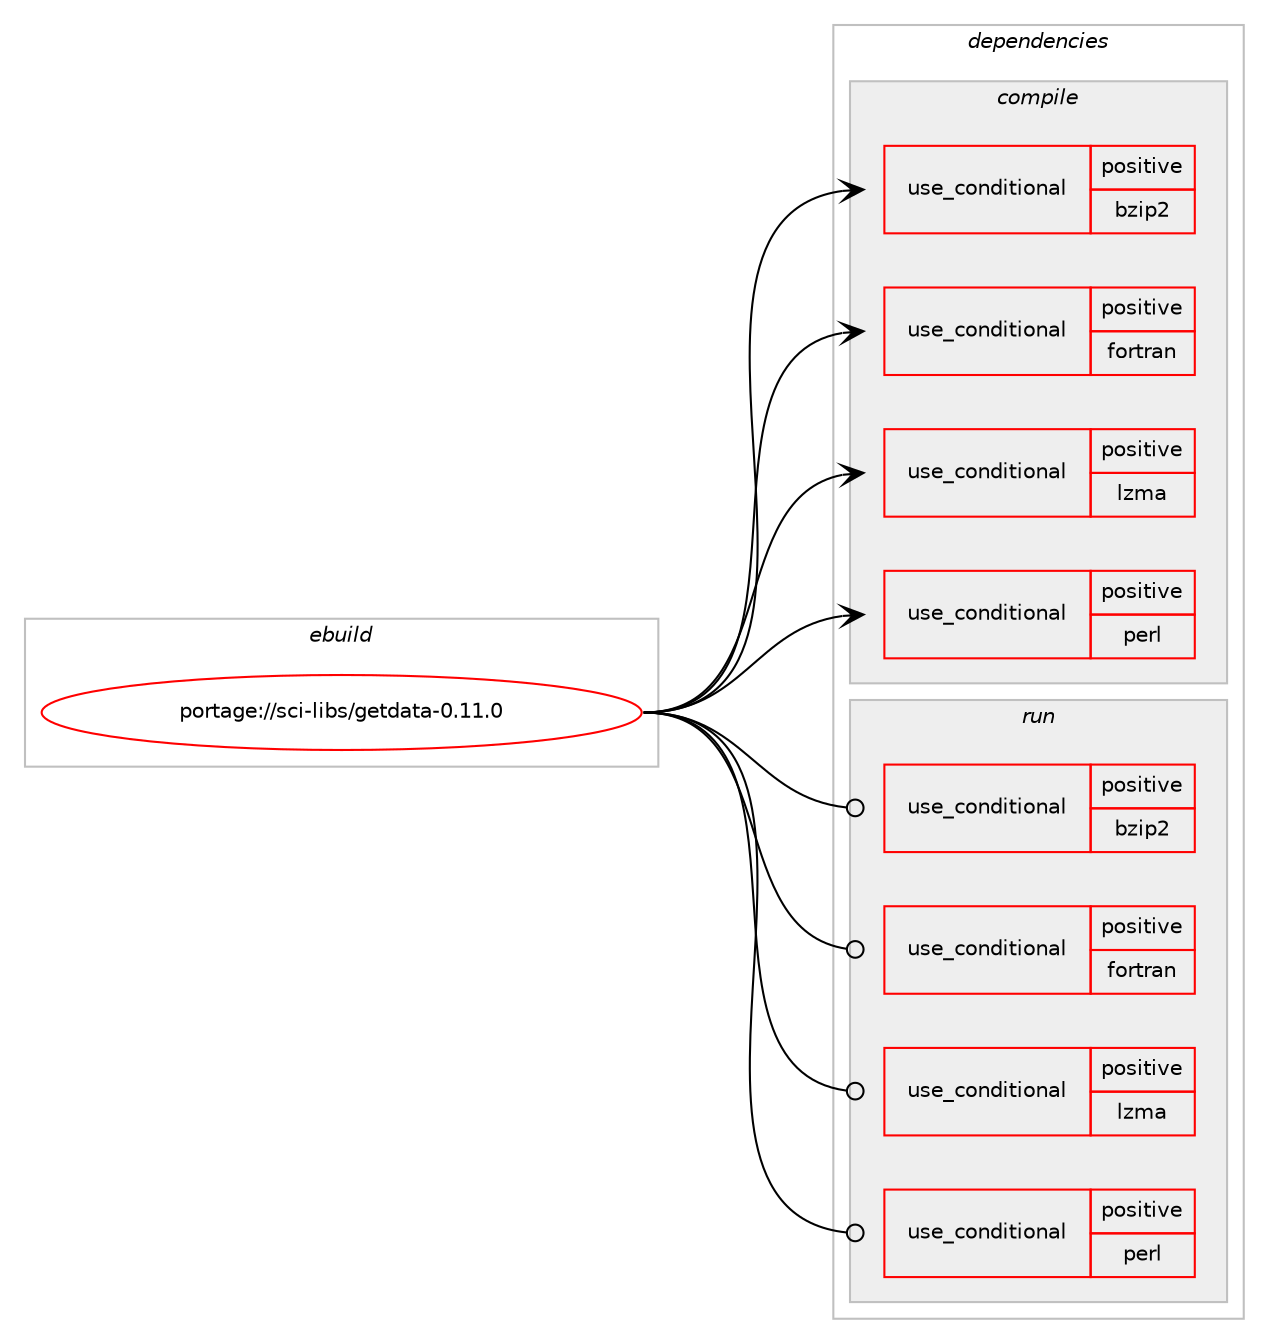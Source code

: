 digraph prolog {

# *************
# Graph options
# *************

newrank=true;
concentrate=true;
compound=true;
graph [rankdir=LR,fontname=Helvetica,fontsize=10,ranksep=1.5];#, ranksep=2.5, nodesep=0.2];
edge  [arrowhead=vee];
node  [fontname=Helvetica,fontsize=10];

# **********
# The ebuild
# **********

subgraph cluster_leftcol {
color=gray;
rank=same;
label=<<i>ebuild</i>>;
id [label="portage://sci-libs/getdata-0.11.0", color=red, width=4, href="../sci-libs/getdata-0.11.0.svg"];
}

# ****************
# The dependencies
# ****************

subgraph cluster_midcol {
color=gray;
label=<<i>dependencies</i>>;
subgraph cluster_compile {
fillcolor="#eeeeee";
style=filled;
label=<<i>compile</i>>;
subgraph cond103599 {
dependency201337 [label=<<TABLE BORDER="0" CELLBORDER="1" CELLSPACING="0" CELLPADDING="4"><TR><TD ROWSPAN="3" CELLPADDING="10">use_conditional</TD></TR><TR><TD>positive</TD></TR><TR><TD>bzip2</TD></TR></TABLE>>, shape=none, color=red];
# *** BEGIN UNKNOWN DEPENDENCY TYPE (TODO) ***
# dependency201337 -> package_dependency(portage://sci-libs/getdata-0.11.0,install,no,app-arch,bzip2,none,[,,],[],[])
# *** END UNKNOWN DEPENDENCY TYPE (TODO) ***

}
id:e -> dependency201337:w [weight=20,style="solid",arrowhead="vee"];
subgraph cond103600 {
dependency201338 [label=<<TABLE BORDER="0" CELLBORDER="1" CELLSPACING="0" CELLPADDING="4"><TR><TD ROWSPAN="3" CELLPADDING="10">use_conditional</TD></TR><TR><TD>positive</TD></TR><TR><TD>fortran</TD></TR></TABLE>>, shape=none, color=red];
# *** BEGIN UNKNOWN DEPENDENCY TYPE (TODO) ***
# dependency201338 -> package_dependency(portage://sci-libs/getdata-0.11.0,install,no,virtual,fortran,none,[,,],[],[])
# *** END UNKNOWN DEPENDENCY TYPE (TODO) ***

}
id:e -> dependency201338:w [weight=20,style="solid",arrowhead="vee"];
subgraph cond103601 {
dependency201339 [label=<<TABLE BORDER="0" CELLBORDER="1" CELLSPACING="0" CELLPADDING="4"><TR><TD ROWSPAN="3" CELLPADDING="10">use_conditional</TD></TR><TR><TD>positive</TD></TR><TR><TD>lzma</TD></TR></TABLE>>, shape=none, color=red];
# *** BEGIN UNKNOWN DEPENDENCY TYPE (TODO) ***
# dependency201339 -> package_dependency(portage://sci-libs/getdata-0.11.0,install,no,app-arch,xz-utils,none,[,,],[],[])
# *** END UNKNOWN DEPENDENCY TYPE (TODO) ***

}
id:e -> dependency201339:w [weight=20,style="solid",arrowhead="vee"];
subgraph cond103602 {
dependency201340 [label=<<TABLE BORDER="0" CELLBORDER="1" CELLSPACING="0" CELLPADDING="4"><TR><TD ROWSPAN="3" CELLPADDING="10">use_conditional</TD></TR><TR><TD>positive</TD></TR><TR><TD>perl</TD></TR></TABLE>>, shape=none, color=red];
# *** BEGIN UNKNOWN DEPENDENCY TYPE (TODO) ***
# dependency201340 -> package_dependency(portage://sci-libs/getdata-0.11.0,install,no,dev-lang,perl,none,[,,],[],[])
# *** END UNKNOWN DEPENDENCY TYPE (TODO) ***

}
id:e -> dependency201340:w [weight=20,style="solid",arrowhead="vee"];
# *** BEGIN UNKNOWN DEPENDENCY TYPE (TODO) ***
# id -> package_dependency(portage://sci-libs/getdata-0.11.0,install,no,dev-libs,libltdl,none,[,,],[],[])
# *** END UNKNOWN DEPENDENCY TYPE (TODO) ***

}
subgraph cluster_compileandrun {
fillcolor="#eeeeee";
style=filled;
label=<<i>compile and run</i>>;
}
subgraph cluster_run {
fillcolor="#eeeeee";
style=filled;
label=<<i>run</i>>;
subgraph cond103603 {
dependency201341 [label=<<TABLE BORDER="0" CELLBORDER="1" CELLSPACING="0" CELLPADDING="4"><TR><TD ROWSPAN="3" CELLPADDING="10">use_conditional</TD></TR><TR><TD>positive</TD></TR><TR><TD>bzip2</TD></TR></TABLE>>, shape=none, color=red];
# *** BEGIN UNKNOWN DEPENDENCY TYPE (TODO) ***
# dependency201341 -> package_dependency(portage://sci-libs/getdata-0.11.0,run,no,app-arch,bzip2,none,[,,],[],[])
# *** END UNKNOWN DEPENDENCY TYPE (TODO) ***

}
id:e -> dependency201341:w [weight=20,style="solid",arrowhead="odot"];
subgraph cond103604 {
dependency201342 [label=<<TABLE BORDER="0" CELLBORDER="1" CELLSPACING="0" CELLPADDING="4"><TR><TD ROWSPAN="3" CELLPADDING="10">use_conditional</TD></TR><TR><TD>positive</TD></TR><TR><TD>fortran</TD></TR></TABLE>>, shape=none, color=red];
# *** BEGIN UNKNOWN DEPENDENCY TYPE (TODO) ***
# dependency201342 -> package_dependency(portage://sci-libs/getdata-0.11.0,run,no,virtual,fortran,none,[,,],[],[])
# *** END UNKNOWN DEPENDENCY TYPE (TODO) ***

}
id:e -> dependency201342:w [weight=20,style="solid",arrowhead="odot"];
subgraph cond103605 {
dependency201343 [label=<<TABLE BORDER="0" CELLBORDER="1" CELLSPACING="0" CELLPADDING="4"><TR><TD ROWSPAN="3" CELLPADDING="10">use_conditional</TD></TR><TR><TD>positive</TD></TR><TR><TD>lzma</TD></TR></TABLE>>, shape=none, color=red];
# *** BEGIN UNKNOWN DEPENDENCY TYPE (TODO) ***
# dependency201343 -> package_dependency(portage://sci-libs/getdata-0.11.0,run,no,app-arch,xz-utils,none,[,,],[],[])
# *** END UNKNOWN DEPENDENCY TYPE (TODO) ***

}
id:e -> dependency201343:w [weight=20,style="solid",arrowhead="odot"];
subgraph cond103606 {
dependency201344 [label=<<TABLE BORDER="0" CELLBORDER="1" CELLSPACING="0" CELLPADDING="4"><TR><TD ROWSPAN="3" CELLPADDING="10">use_conditional</TD></TR><TR><TD>positive</TD></TR><TR><TD>perl</TD></TR></TABLE>>, shape=none, color=red];
# *** BEGIN UNKNOWN DEPENDENCY TYPE (TODO) ***
# dependency201344 -> package_dependency(portage://sci-libs/getdata-0.11.0,run,no,dev-lang,perl,none,[,,],[],[])
# *** END UNKNOWN DEPENDENCY TYPE (TODO) ***

}
id:e -> dependency201344:w [weight=20,style="solid",arrowhead="odot"];
# *** BEGIN UNKNOWN DEPENDENCY TYPE (TODO) ***
# id -> package_dependency(portage://sci-libs/getdata-0.11.0,run,no,dev-libs,libltdl,none,[,,],[],[])
# *** END UNKNOWN DEPENDENCY TYPE (TODO) ***

}
}

# **************
# The candidates
# **************

subgraph cluster_choices {
rank=same;
color=gray;
label=<<i>candidates</i>>;

}

}
